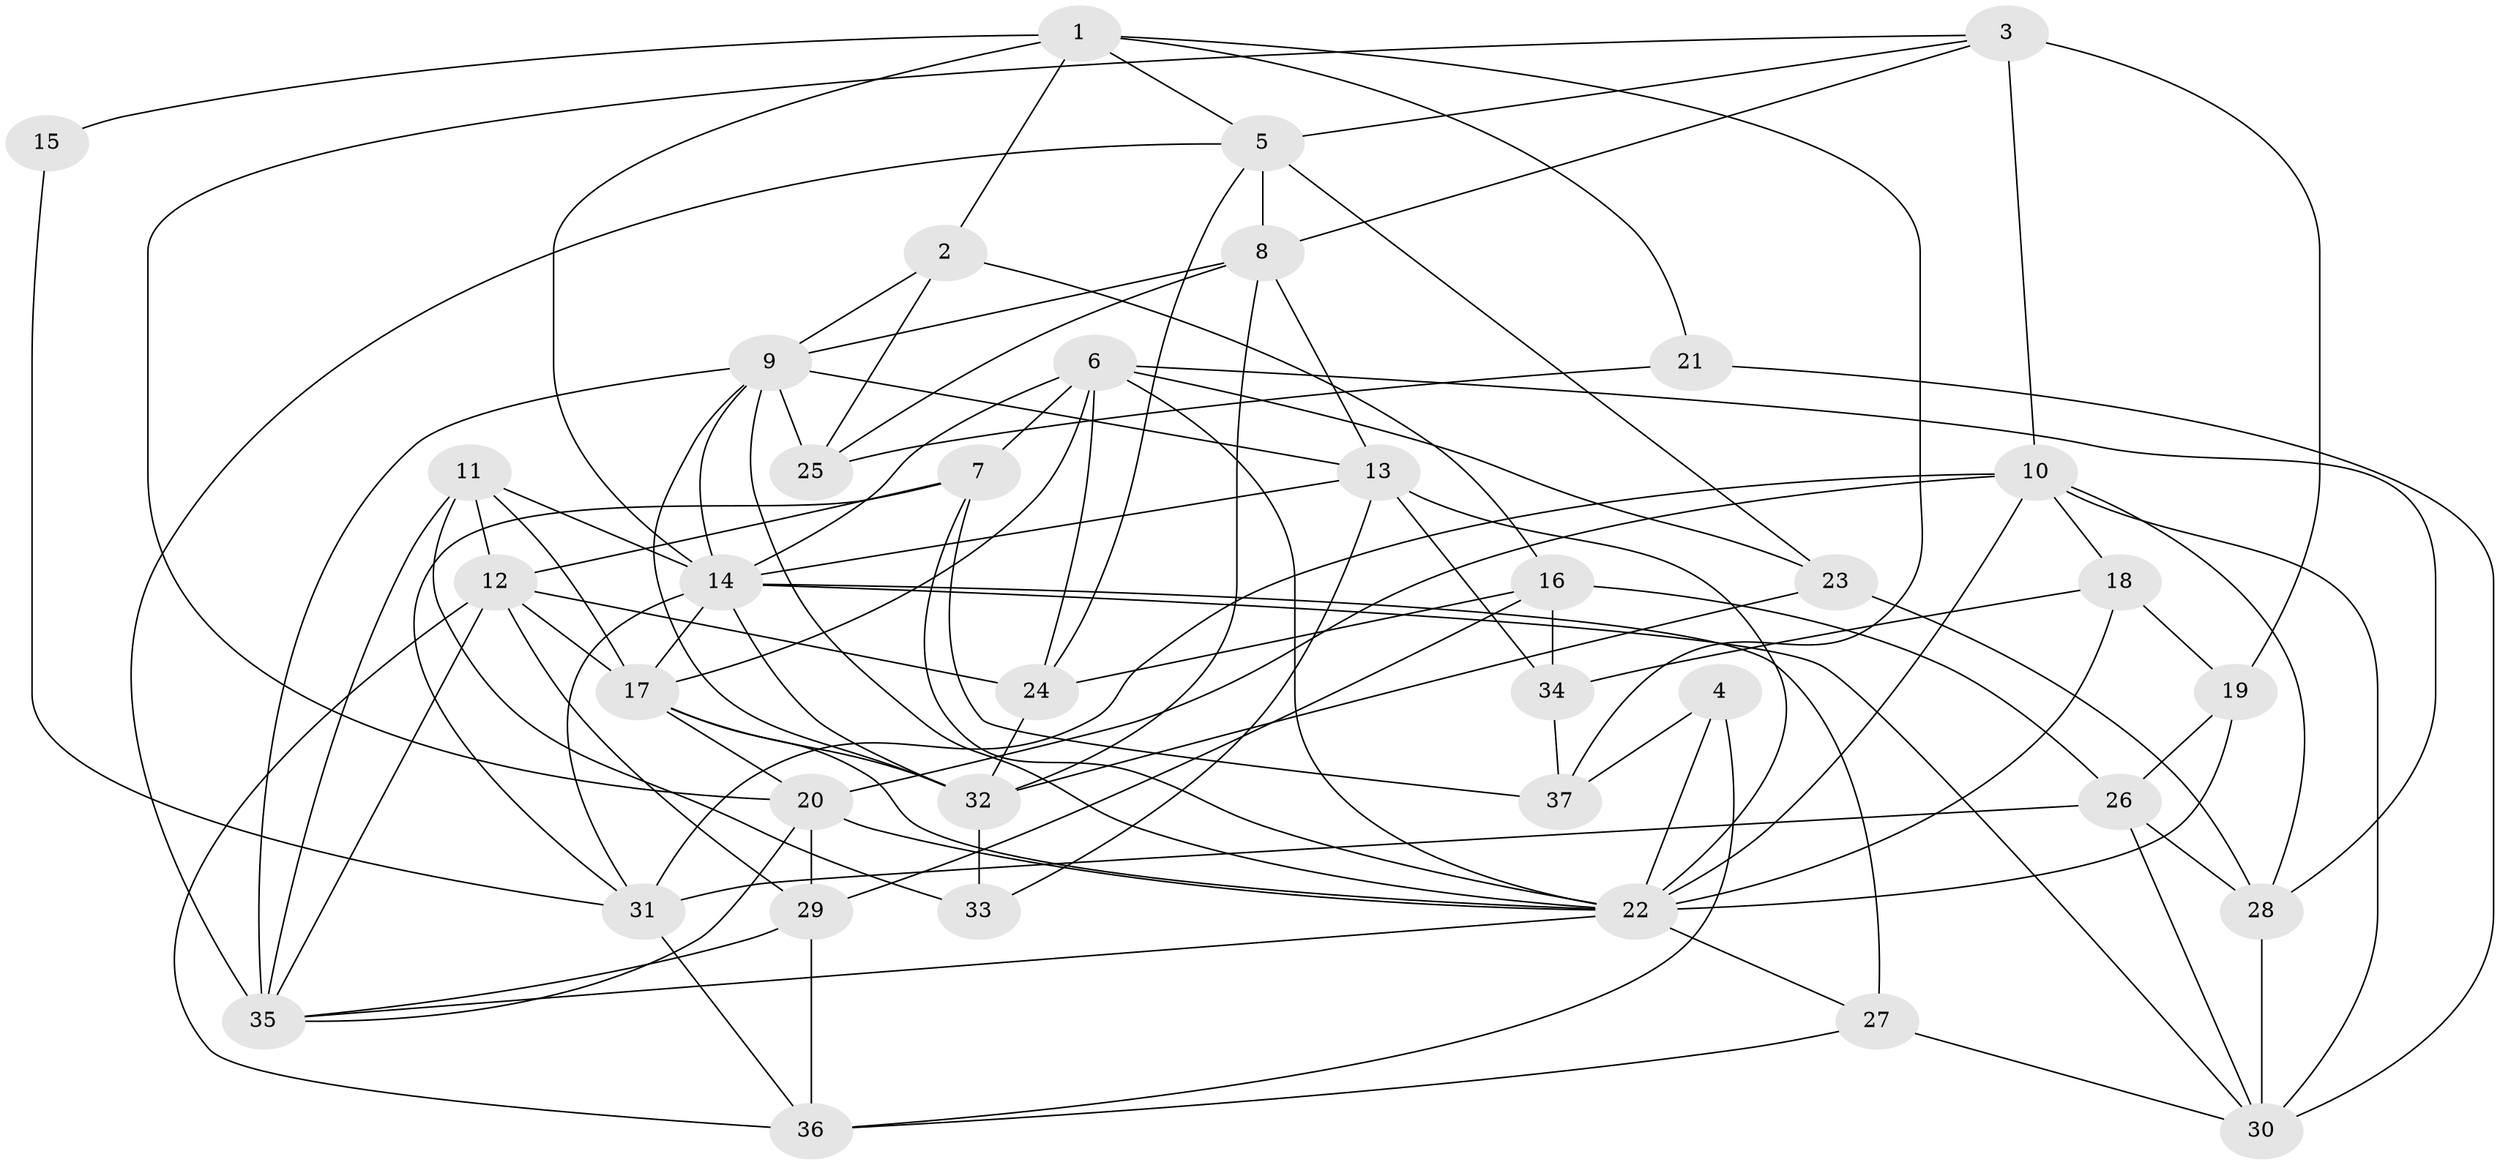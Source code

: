 // original degree distribution, {4: 0.2972972972972973, 3: 0.1891891891891892, 6: 0.13513513513513514, 2: 0.16216216216216217, 5: 0.20270270270270271, 7: 0.013513513513513514}
// Generated by graph-tools (version 1.1) at 2025/02/03/09/25 03:02:13]
// undirected, 37 vertices, 101 edges
graph export_dot {
graph [start="1"]
  node [color=gray90,style=filled];
  1;
  2;
  3;
  4;
  5;
  6;
  7;
  8;
  9;
  10;
  11;
  12;
  13;
  14;
  15;
  16;
  17;
  18;
  19;
  20;
  21;
  22;
  23;
  24;
  25;
  26;
  27;
  28;
  29;
  30;
  31;
  32;
  33;
  34;
  35;
  36;
  37;
  1 -- 2 [weight=1.0];
  1 -- 5 [weight=1.0];
  1 -- 14 [weight=1.0];
  1 -- 15 [weight=1.0];
  1 -- 21 [weight=1.0];
  1 -- 37 [weight=1.0];
  2 -- 9 [weight=1.0];
  2 -- 16 [weight=1.0];
  2 -- 25 [weight=1.0];
  3 -- 5 [weight=1.0];
  3 -- 8 [weight=1.0];
  3 -- 10 [weight=2.0];
  3 -- 19 [weight=1.0];
  3 -- 20 [weight=1.0];
  4 -- 22 [weight=1.0];
  4 -- 36 [weight=1.0];
  4 -- 37 [weight=1.0];
  5 -- 8 [weight=2.0];
  5 -- 23 [weight=1.0];
  5 -- 24 [weight=1.0];
  5 -- 35 [weight=1.0];
  6 -- 7 [weight=1.0];
  6 -- 14 [weight=1.0];
  6 -- 17 [weight=1.0];
  6 -- 22 [weight=2.0];
  6 -- 23 [weight=1.0];
  6 -- 24 [weight=1.0];
  6 -- 28 [weight=1.0];
  7 -- 12 [weight=1.0];
  7 -- 22 [weight=1.0];
  7 -- 31 [weight=1.0];
  7 -- 37 [weight=1.0];
  8 -- 9 [weight=1.0];
  8 -- 13 [weight=1.0];
  8 -- 25 [weight=2.0];
  8 -- 32 [weight=1.0];
  9 -- 13 [weight=1.0];
  9 -- 14 [weight=1.0];
  9 -- 22 [weight=1.0];
  9 -- 25 [weight=1.0];
  9 -- 32 [weight=1.0];
  9 -- 35 [weight=1.0];
  10 -- 18 [weight=1.0];
  10 -- 20 [weight=1.0];
  10 -- 22 [weight=1.0];
  10 -- 28 [weight=1.0];
  10 -- 30 [weight=1.0];
  10 -- 31 [weight=2.0];
  11 -- 12 [weight=1.0];
  11 -- 14 [weight=1.0];
  11 -- 17 [weight=2.0];
  11 -- 33 [weight=1.0];
  11 -- 35 [weight=1.0];
  12 -- 17 [weight=1.0];
  12 -- 24 [weight=1.0];
  12 -- 29 [weight=1.0];
  12 -- 35 [weight=1.0];
  12 -- 36 [weight=1.0];
  13 -- 14 [weight=1.0];
  13 -- 22 [weight=3.0];
  13 -- 33 [weight=1.0];
  13 -- 34 [weight=1.0];
  14 -- 17 [weight=1.0];
  14 -- 27 [weight=1.0];
  14 -- 30 [weight=1.0];
  14 -- 31 [weight=1.0];
  14 -- 32 [weight=1.0];
  15 -- 31 [weight=1.0];
  16 -- 24 [weight=1.0];
  16 -- 26 [weight=1.0];
  16 -- 29 [weight=1.0];
  16 -- 34 [weight=1.0];
  17 -- 20 [weight=1.0];
  17 -- 22 [weight=1.0];
  17 -- 32 [weight=1.0];
  18 -- 19 [weight=1.0];
  18 -- 22 [weight=1.0];
  18 -- 34 [weight=1.0];
  19 -- 22 [weight=1.0];
  19 -- 26 [weight=1.0];
  20 -- 22 [weight=1.0];
  20 -- 29 [weight=1.0];
  20 -- 35 [weight=1.0];
  21 -- 25 [weight=1.0];
  21 -- 30 [weight=1.0];
  22 -- 27 [weight=1.0];
  22 -- 35 [weight=1.0];
  23 -- 28 [weight=1.0];
  23 -- 32 [weight=1.0];
  24 -- 32 [weight=1.0];
  26 -- 28 [weight=1.0];
  26 -- 30 [weight=1.0];
  26 -- 31 [weight=1.0];
  27 -- 30 [weight=1.0];
  27 -- 36 [weight=1.0];
  28 -- 30 [weight=2.0];
  29 -- 35 [weight=1.0];
  29 -- 36 [weight=1.0];
  31 -- 36 [weight=1.0];
  32 -- 33 [weight=1.0];
  34 -- 37 [weight=1.0];
}
